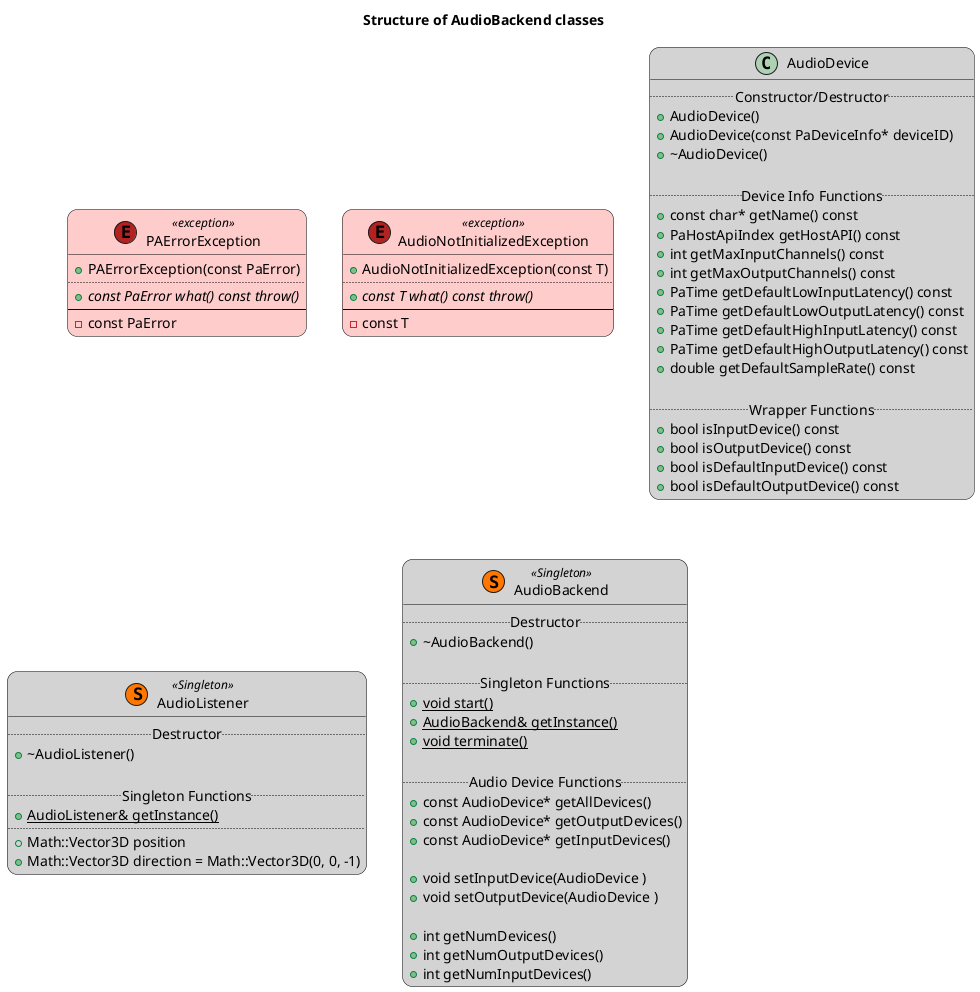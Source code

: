 @startuml
skinparam roundCorner 20

skinparam class {
	backgroundColor LightGray
	borderColor Black
}

!definelong exception(name, type = "T")
class name <<(E,firebrick) exception>> #FCC {
	+ name(const type)
	..
	+ {abstract} const type what() const throw()
	--
	- const type
}
!enddefinelong

title Structure of AudioBackend classes

exception(PAErrorException, PaError)
exception(AudioNotInitializedException)

class AudioDevice {
	.. Constructor/Destructor ..
	+ AudioDevice()
	+ AudioDevice(const PaDeviceInfo* deviceID)
	+ ~AudioDevice()

	.. Device Info Functions..
	+ const char* getName() const
	+ PaHostApiIndex getHostAPI() const
	+ int getMaxInputChannels() const
	+ int getMaxOutputChannels() const
	+ PaTime getDefaultLowInputLatency() const
	+ PaTime getDefaultLowOutputLatency() const
	+ PaTime getDefaultHighInputLatency() const
	+ PaTime getDefaultHighOutputLatency() const
	+ double getDefaultSampleRate() const

	.. Wrapper Functions ..
	+ bool isInputDevice() const
	+ bool isOutputDevice() const
	+ bool isDefaultInputDevice() const
	+ bool isDefaultOutputDevice() const
}

class AudioListener << (S,#FF7700) Singleton >> {
	.. Destructor ..
	+ ~AudioListener()

	.. Singleton Functions ..
	+ {static} AudioListener& getInstance()
	..
	+ Math::Vector3D position
	+ Math::Vector3D direction = Math::Vector3D(0, 0, -1)
}

class AudioBackend << (S,#FF7700) Singleton >> {
	.. Destructor ..
	+ ~AudioBackend()

	.. Singleton Functions ..
	+ {static} void start()
	+ {static} AudioBackend& getInstance()
	+ {static} void terminate()

	.. Audio Device Functions ..
	+ const AudioDevice* getAllDevices()
	+ const AudioDevice* getOutputDevices()
	+ const AudioDevice* getInputDevices()

	+ void setInputDevice(AudioDevice )
	+ void setOutputDevice(AudioDevice )

	+ int getNumDevices()
	+ int getNumOutputDevices()
	+ int getNumInputDevices()
}

@enduml